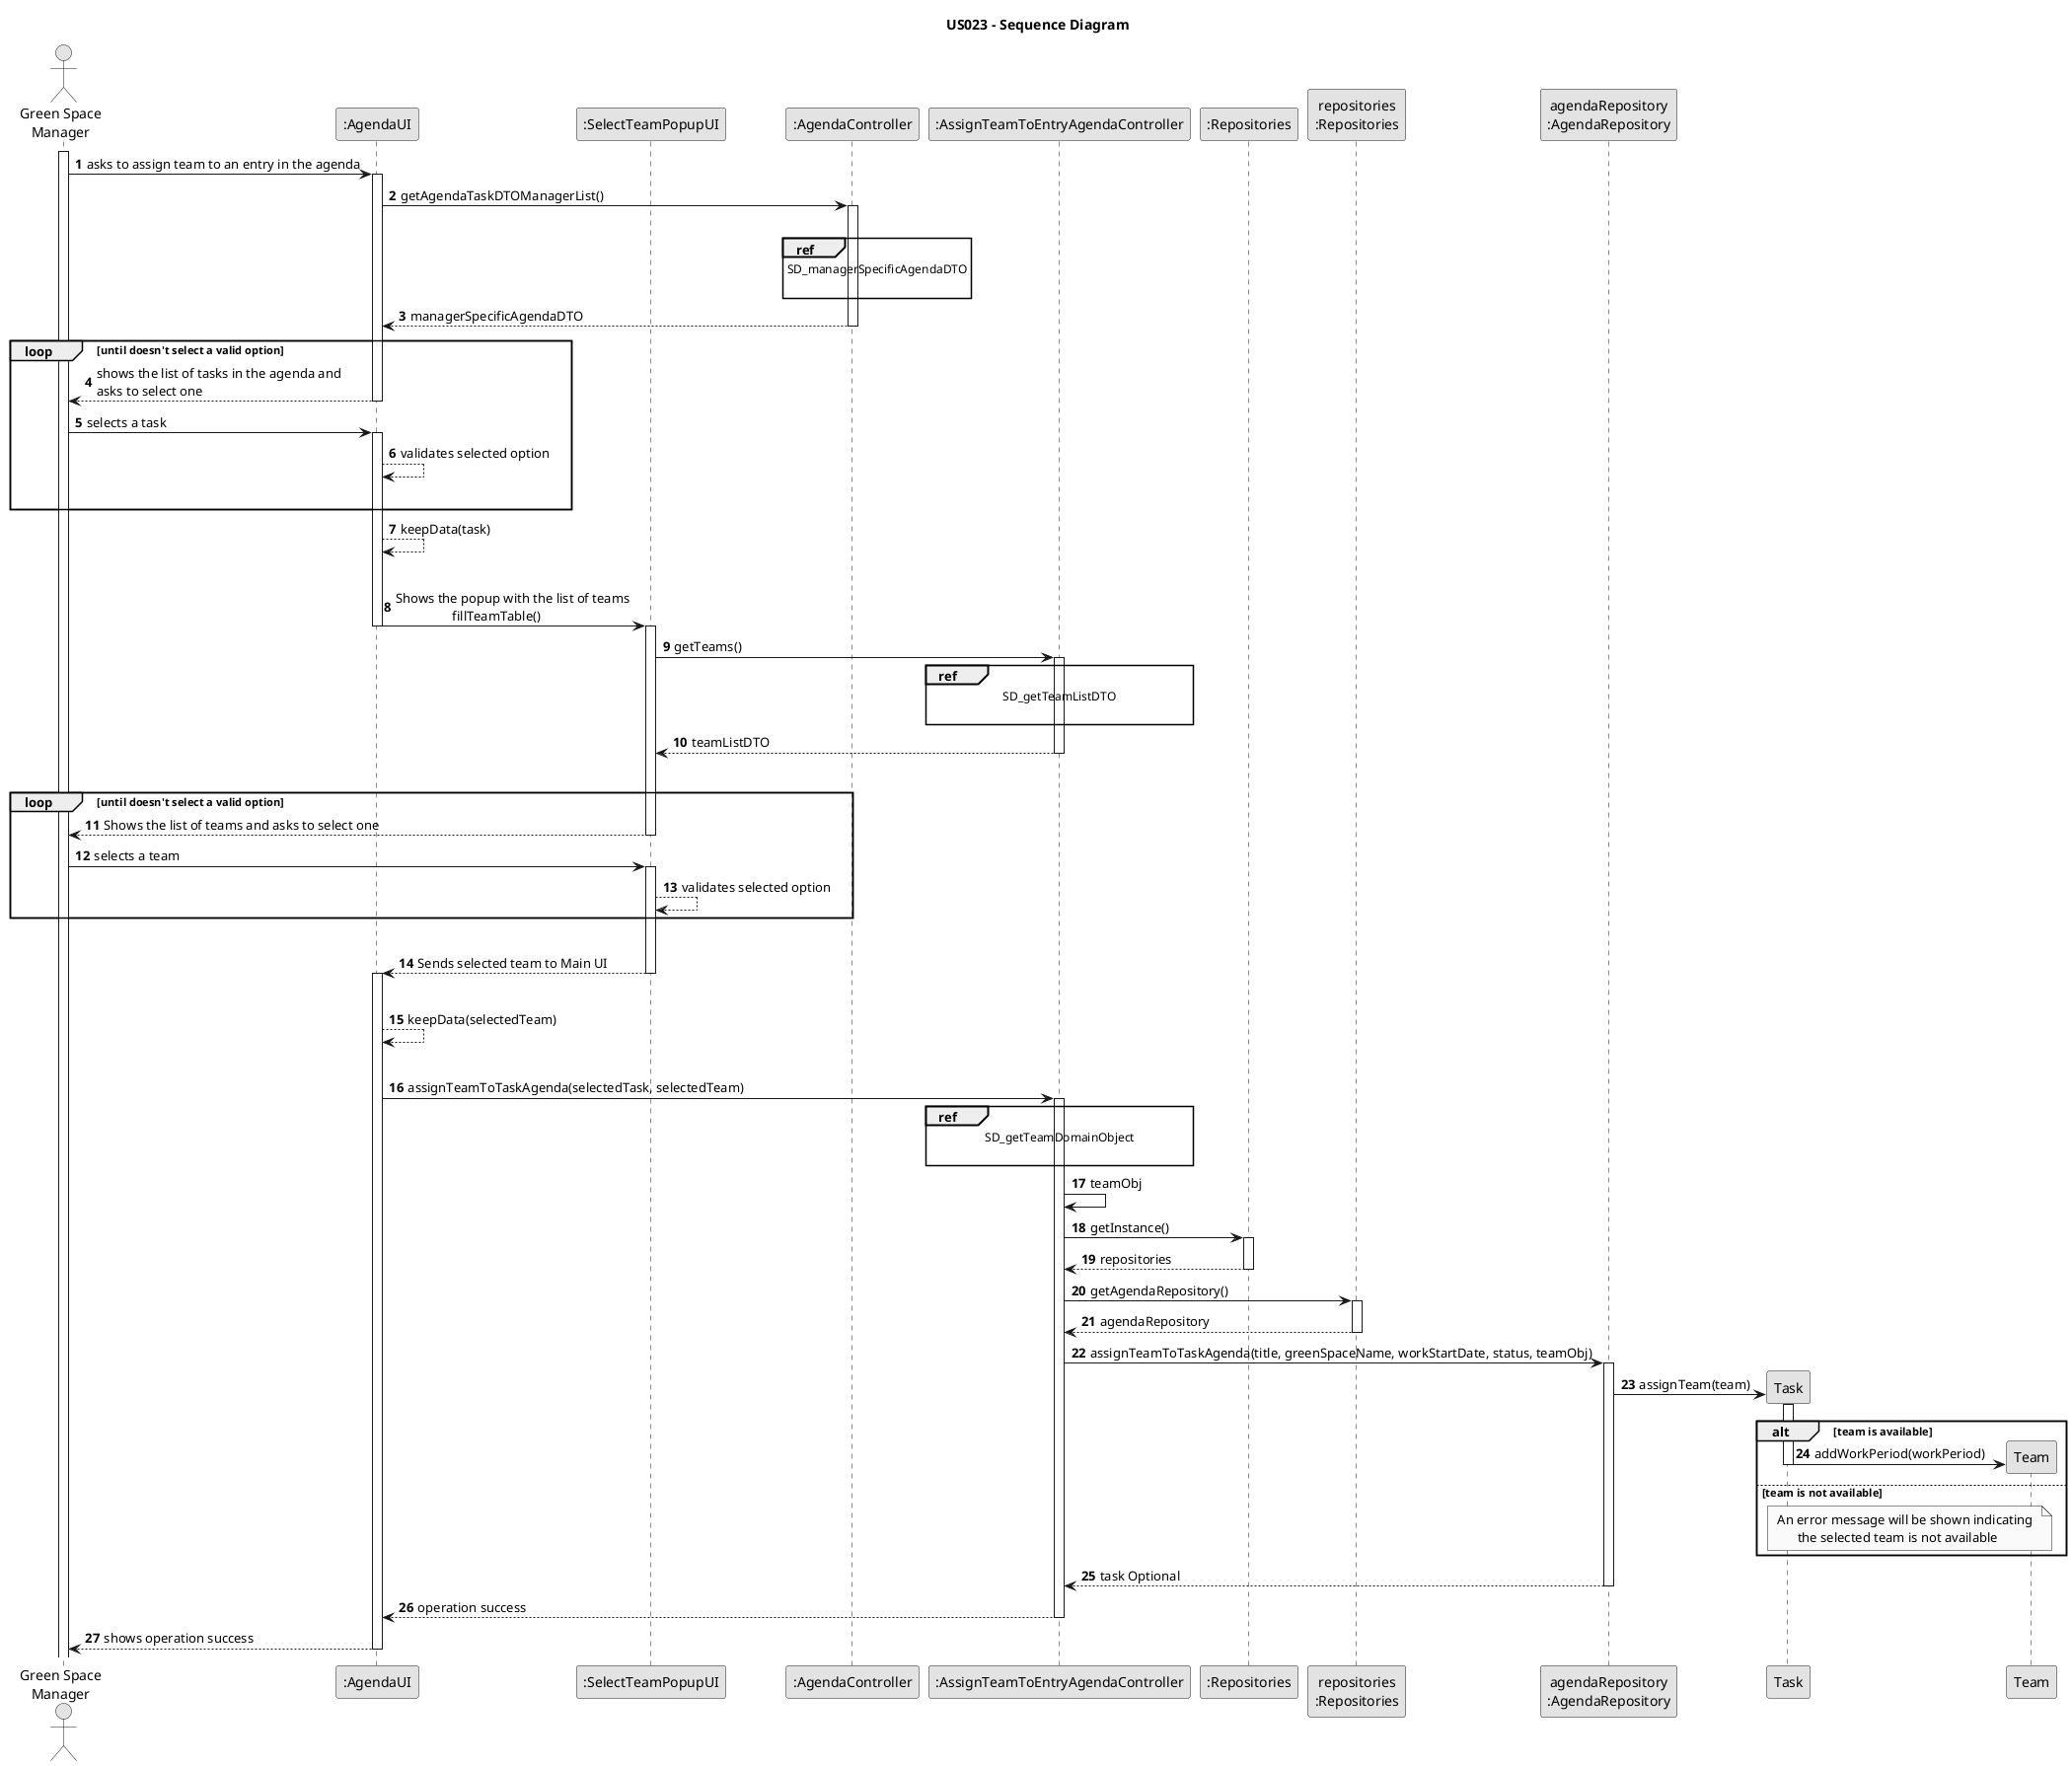@startuml
skinparam monochrome true
skinparam packageStyle rectangle
skinparam shadowing false

title US023 - Sequence Diagram

autonumber


actor "Green Space\nManager" as GSM
participant ":AgendaUI" as UI
participant ":SelectTeamPopupUI" as POPUP
participant ":AgendaController" as AGENDA_CTRL
participant ":AssignTeamToEntryAgendaController" as CTRL
participant ":Repositories" as REPO
participant "repositories\n:Repositories" as REPOInstance
participant "agendaRepository\n:AgendaRepository" as AgendaRepository

activate GSM

GSM -> UI: asks to assign team to an entry in the agenda
activate UI

    UI -> AGENDA_CTRL : getAgendaTaskDTOManagerList()
    activate AGENDA_CTRL
    |||
    ref over AGENDA_CTRL
    SD_managerSpecificAgendaDTO

    end ref
    AGENDA_CTRL --> UI : managerSpecificAgendaDTO
    deactivate AGENDA_CTRL

    loop until doesn't select a valid option

    UI --> GSM: shows the list of tasks in the agenda and\nasks to select one
deactivate UI

GSM -> UI : selects a task
activate UI
UI --> UI : validates selected option
|||
end loop

    UI --> UI : keepData(task)

    |||
    UI -> POPUP : Shows the popup with the list of teams\n                 fillTeamTable()
    deactivate UI
    activate POPUP

    POPUP -> CTRL : getTeams()
    activate CTRL

    ref over CTRL
    SD_getTeamListDTO

    end ref

    CTRL --> POPUP : teamListDTO
    deactivate CTRL



    |||
    loop until doesn't select a valid option
    POPUP --> GSM: Shows the list of teams and asks to select one
deactivate POPUP

GSM -> POPUP : selects a team
activate POPUP
POPUP --> POPUP : validates selected option
end loop
|||
POPUP --> UI : Sends selected team to Main UI
deactivate POPUP
activate UI
    |||
    UI --> UI : keepData(selectedTeam)
    |||

    UI -> CTRL : assignTeamToTaskAgenda(selectedTask, selectedTeam)
    activate CTRL

    ref over CTRL
    SD_getTeamDomainObject

    end ref
    CTRL -> CTRL : teamObj

    CTRL -> REPO : getInstance()
                        activate REPO

                            REPO --> CTRL : repositories
                        deactivate REPO
                        CTRL -> REPOInstance: getAgendaRepository()

                        activate REPOInstance

                            REPOInstance --> CTRL : agendaRepository
                        deactivate REPOInstance

                    CTRL -> AgendaRepository : assignTeamToTaskAgenda(title, greenSpaceName, workStartDate, status, teamObj)
                    activate AgendaRepository

                    AgendaRepository -> Task** : assignTeam(team)
                    activate Task
                    alt team is available

                    Task -> Team** : addWorkPeriod(workPeriod)

                    else team is not available

                    note over Task, Team
                    An error message will be shown indicating
                          the selected team is not available
                    end note
                    deactivate Task

                    end

                    AgendaRepository --> CTRL : task Optional
                    deactivate AgendaRepository



    CTRL --> UI : operation success

    deactivate CTRL



    UI --> GSM: shows operation success
deactivate UI

@enduml